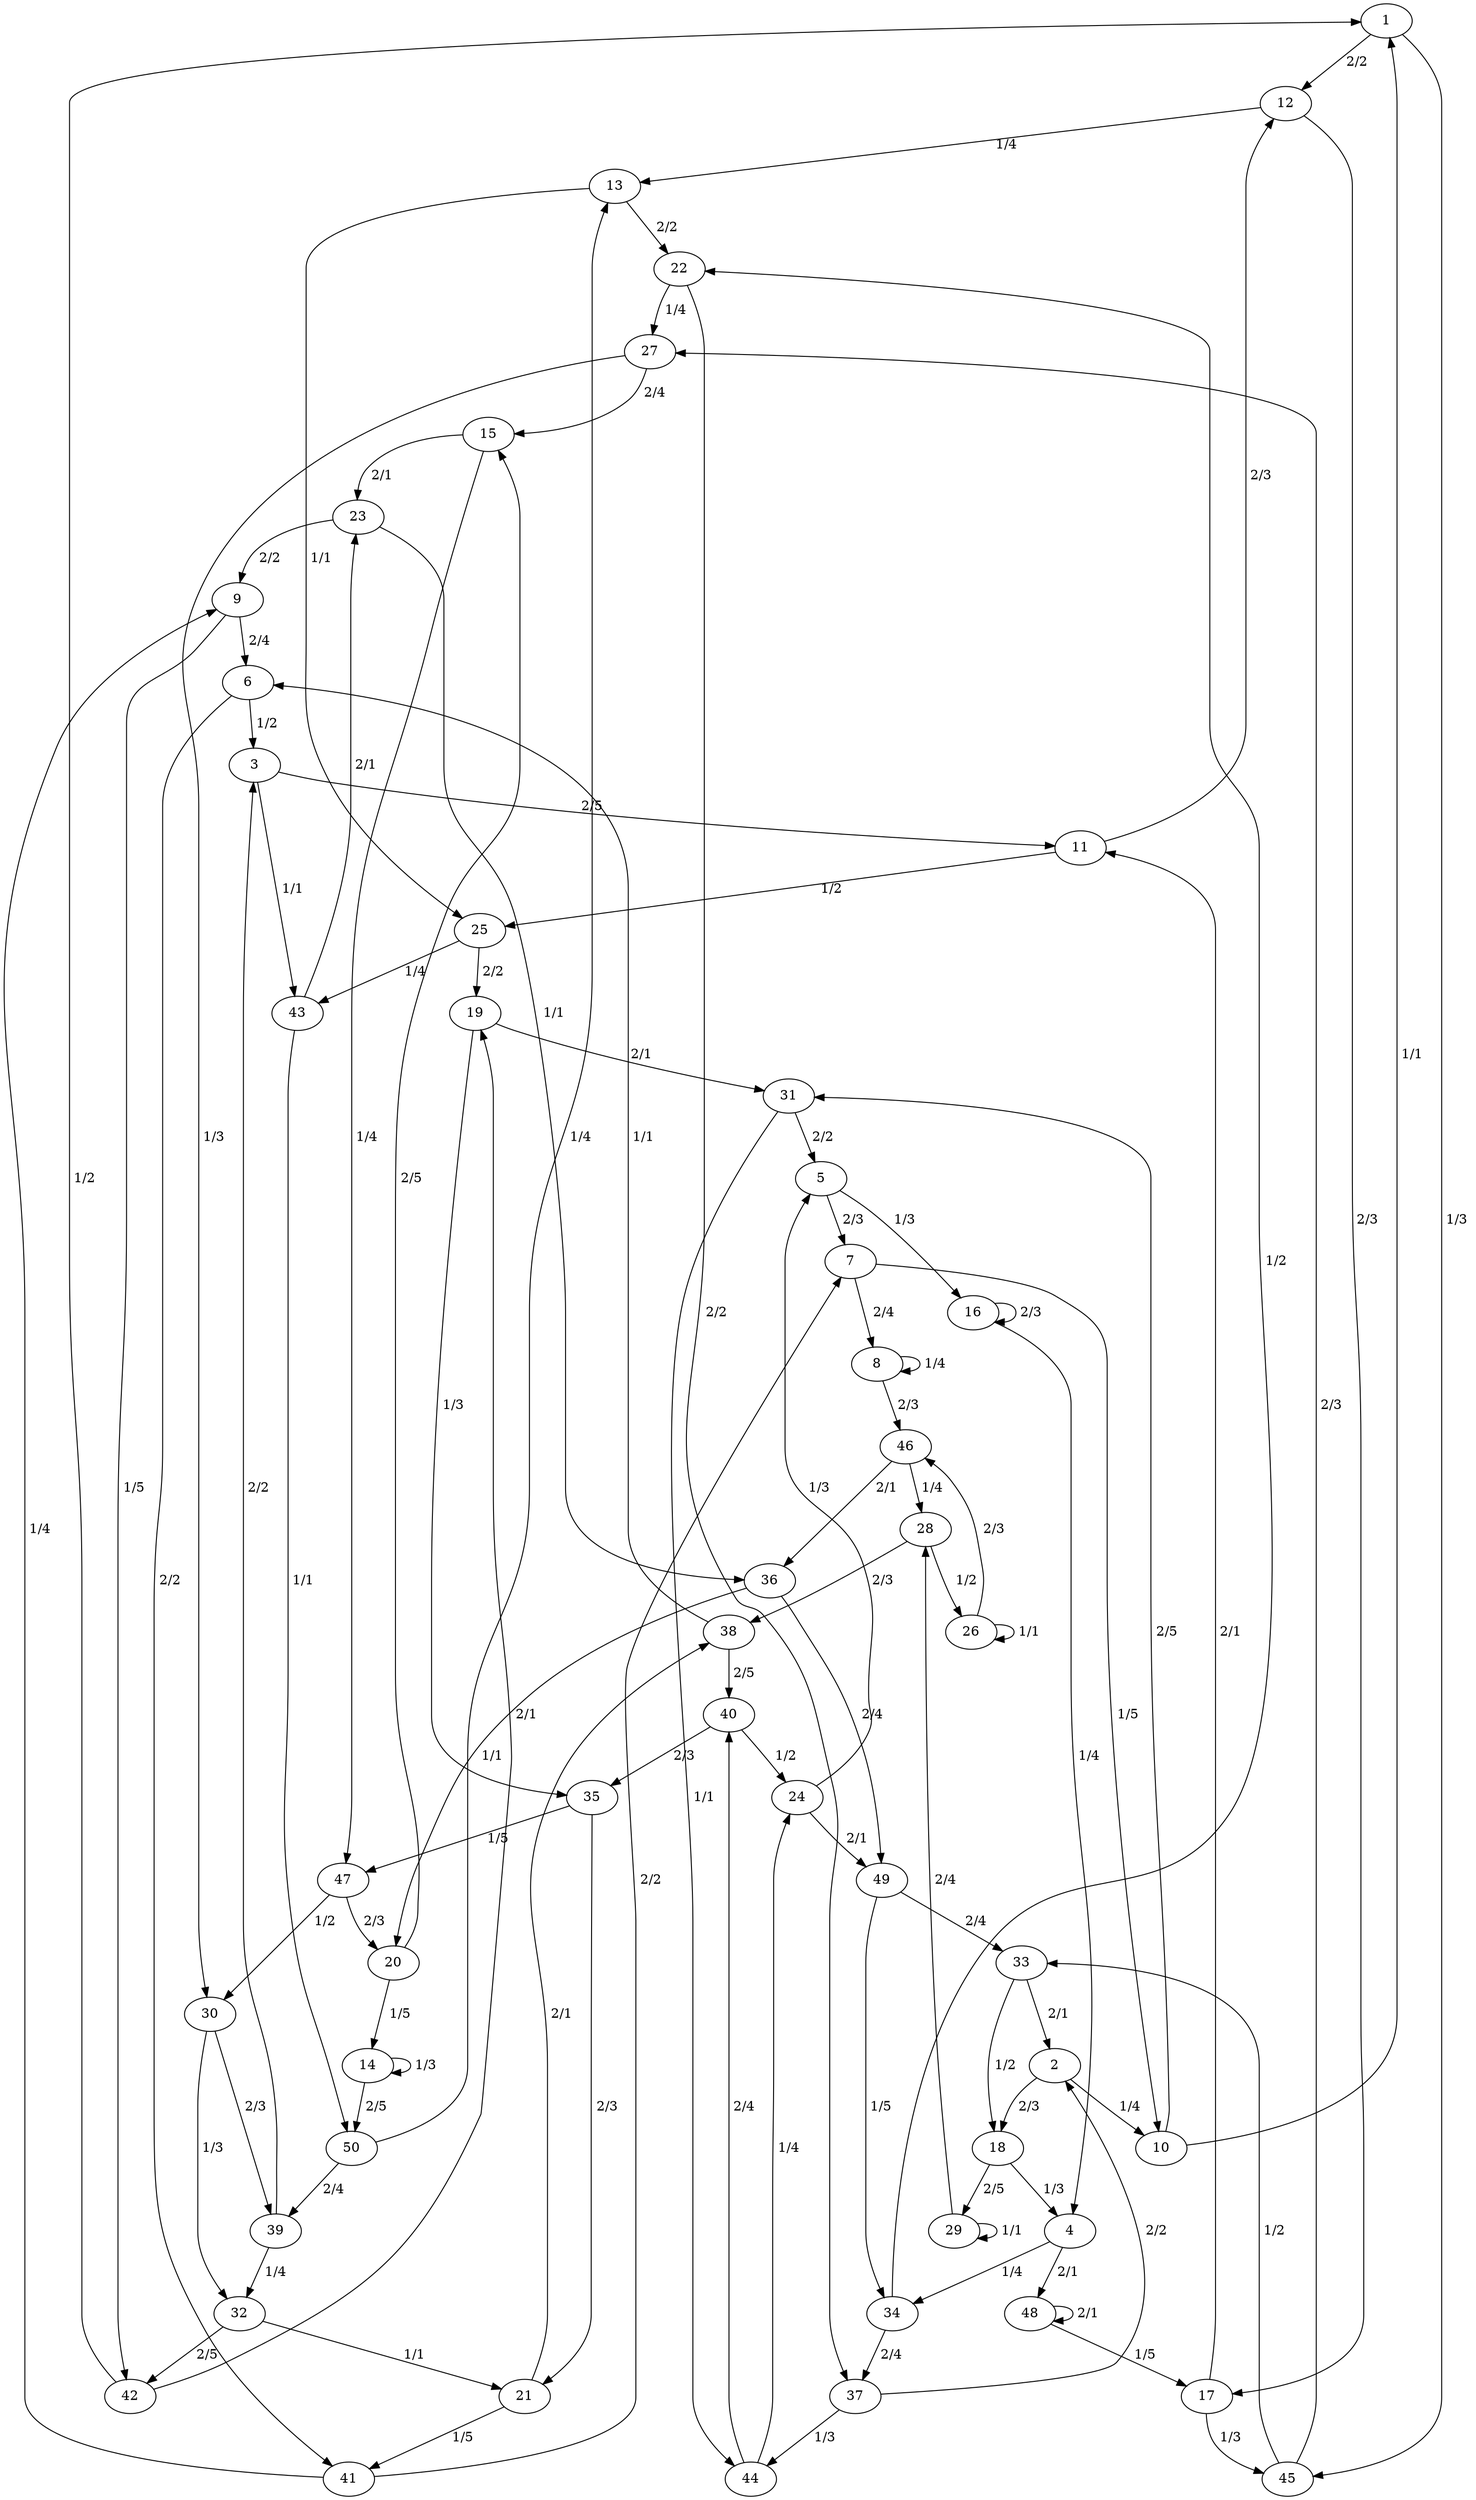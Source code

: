 digraph automat50 {
1;
2;
3;
4;
5;
6;
7;
8;
9;
10;
11;
12;
13;
14;
15;
16;
17;
18;
19;
20;
21;
22;
23;
24;
25;
26;
27;
28;
29;
30;
31;
32;
33;
34;
35;
36;
37;
38;
39;
40;
41;
42;
43;
44;
45;
46;
47;
48;
49;
50;
1 -> 12[label= " 2/2 "];
1 -> 45[label= " 1/3 "];
2 -> 10[label= " 1/4 "];
2 -> 18[label= " 2/3 "];
3 -> 11[label= " 2/5 "];
3 -> 43[label= " 1/1 "];
4 -> 34[label= " 1/4 "];
4 -> 48[label= " 2/1 "];
5 -> 7[label= " 2/3 "];
5 -> 16[label= " 1/3 "];
6 -> 3[label= " 1/2 "];
6 -> 41[label= " 2/2 "];
7 -> 8[label= " 2/4 "];
7 -> 10[label= " 1/5 "];
8 -> 8[label= " 1/4 "];
8 -> 46[label= " 2/3 "];
9 -> 6[label= " 2/4 "];
9 -> 42[label= " 1/5 "];
10 -> 1[label= " 1/1 "];
10 -> 31[label= " 2/5 "];
11 -> 12[label= " 2/3 "];
11 -> 25[label= " 1/2 "];
12 -> 13[label= " 1/4 "];
12 -> 17[label= " 2/3 "];
13 -> 22[label= " 2/2 "];
13 -> 25[label= " 1/1 "];
14 -> 14[label= " 1/3 "];
14 -> 50[label= " 2/5 "];
15 -> 23[label= " 2/1 "];
15 -> 47[label= " 1/4 "];
16 -> 4[label= " 1/4 "];
16 -> 16[label= " 2/3 "];
17 -> 11[label= " 2/1 "];
17 -> 45[label= " 1/3 "];
18 -> 4[label= " 1/3 "];
18 -> 29[label= " 2/5 "];
19 -> 31[label= " 2/1 "];
19 -> 35[label= " 1/3 "];
20 -> 14[label= " 1/5 "];
20 -> 15[label= " 2/5 "];
21 -> 38[label= " 2/1 "];
21 -> 41[label= " 1/5 "];
22 -> 27[label= " 1/4 "];
22 -> 37[label= " 2/2 "];
23 -> 9[label= " 2/2 "];
23 -> 36[label= " 1/1 "];
24 -> 5[label= " 1/3 "];
24 -> 49[label= " 2/1 "];
25 -> 19[label= " 2/2 "];
25 -> 43[label= " 1/4 "];
26 -> 26[label= " 1/1 "];
26 -> 46[label= " 2/3 "];
27 -> 15[label= " 2/4 "];
27 -> 30[label= " 1/3 "];
28 -> 26[label= " 1/2 "];
28 -> 38[label= " 2/3 "];
29 -> 28[label= " 2/4 "];
29 -> 29[label= " 1/1 "];
30 -> 32[label= " 1/3 "];
30 -> 39[label= " 2/3 "];
31 -> 5[label= " 2/2 "];
31 -> 44[label= " 1/1 "];
32 -> 21[label= " 1/1 "];
32 -> 42[label= " 2/5 "];
33 -> 2[label= " 2/1 "];
33 -> 18[label= " 1/2 "];
34 -> 22[label= " 1/2 "];
34 -> 37[label= " 2/4 "];
35 -> 21[label= " 2/3 "];
35 -> 47[label= " 1/5 "];
36 -> 20[label= " 1/1 "];
36 -> 49[label= " 2/4 "];
37 -> 2[label= " 2/2 "];
37 -> 44[label= " 1/3 "];
38 -> 6[label= " 1/1 "];
38 -> 40[label= " 2/5 "];
39 -> 3[label= " 2/2 "];
39 -> 32[label= " 1/4 "];
40 -> 24[label= " 1/2 "];
40 -> 35[label= " 2/3 "];
41 -> 7[label= " 2/2 "];
41 -> 9[label= " 1/4 "];
42 -> 1[label= " 1/2 "];
42 -> 19[label= " 2/1 "];
43 -> 23[label= " 2/1 "];
43 -> 50[label= " 1/1 "];
44 -> 24[label= " 1/4 "];
44 -> 40[label= " 2/4 "];
45 -> 27[label= " 2/3 "];
45 -> 33[label= " 1/2 "];
46 -> 28[label= " 1/4 "];
46 -> 36[label= " 2/1 "];
47 -> 20[label= " 2/3 "];
47 -> 30[label= " 1/2 "];
48 -> 17[label= " 1/5 "];
48 -> 48[label= " 2/1 "];
49 -> 33[label= " 2/4 "];
49 -> 34[label= " 1/5 "];
50 -> 13[label= " 1/4 "];
50 -> 39[label= " 2/4 "];
}